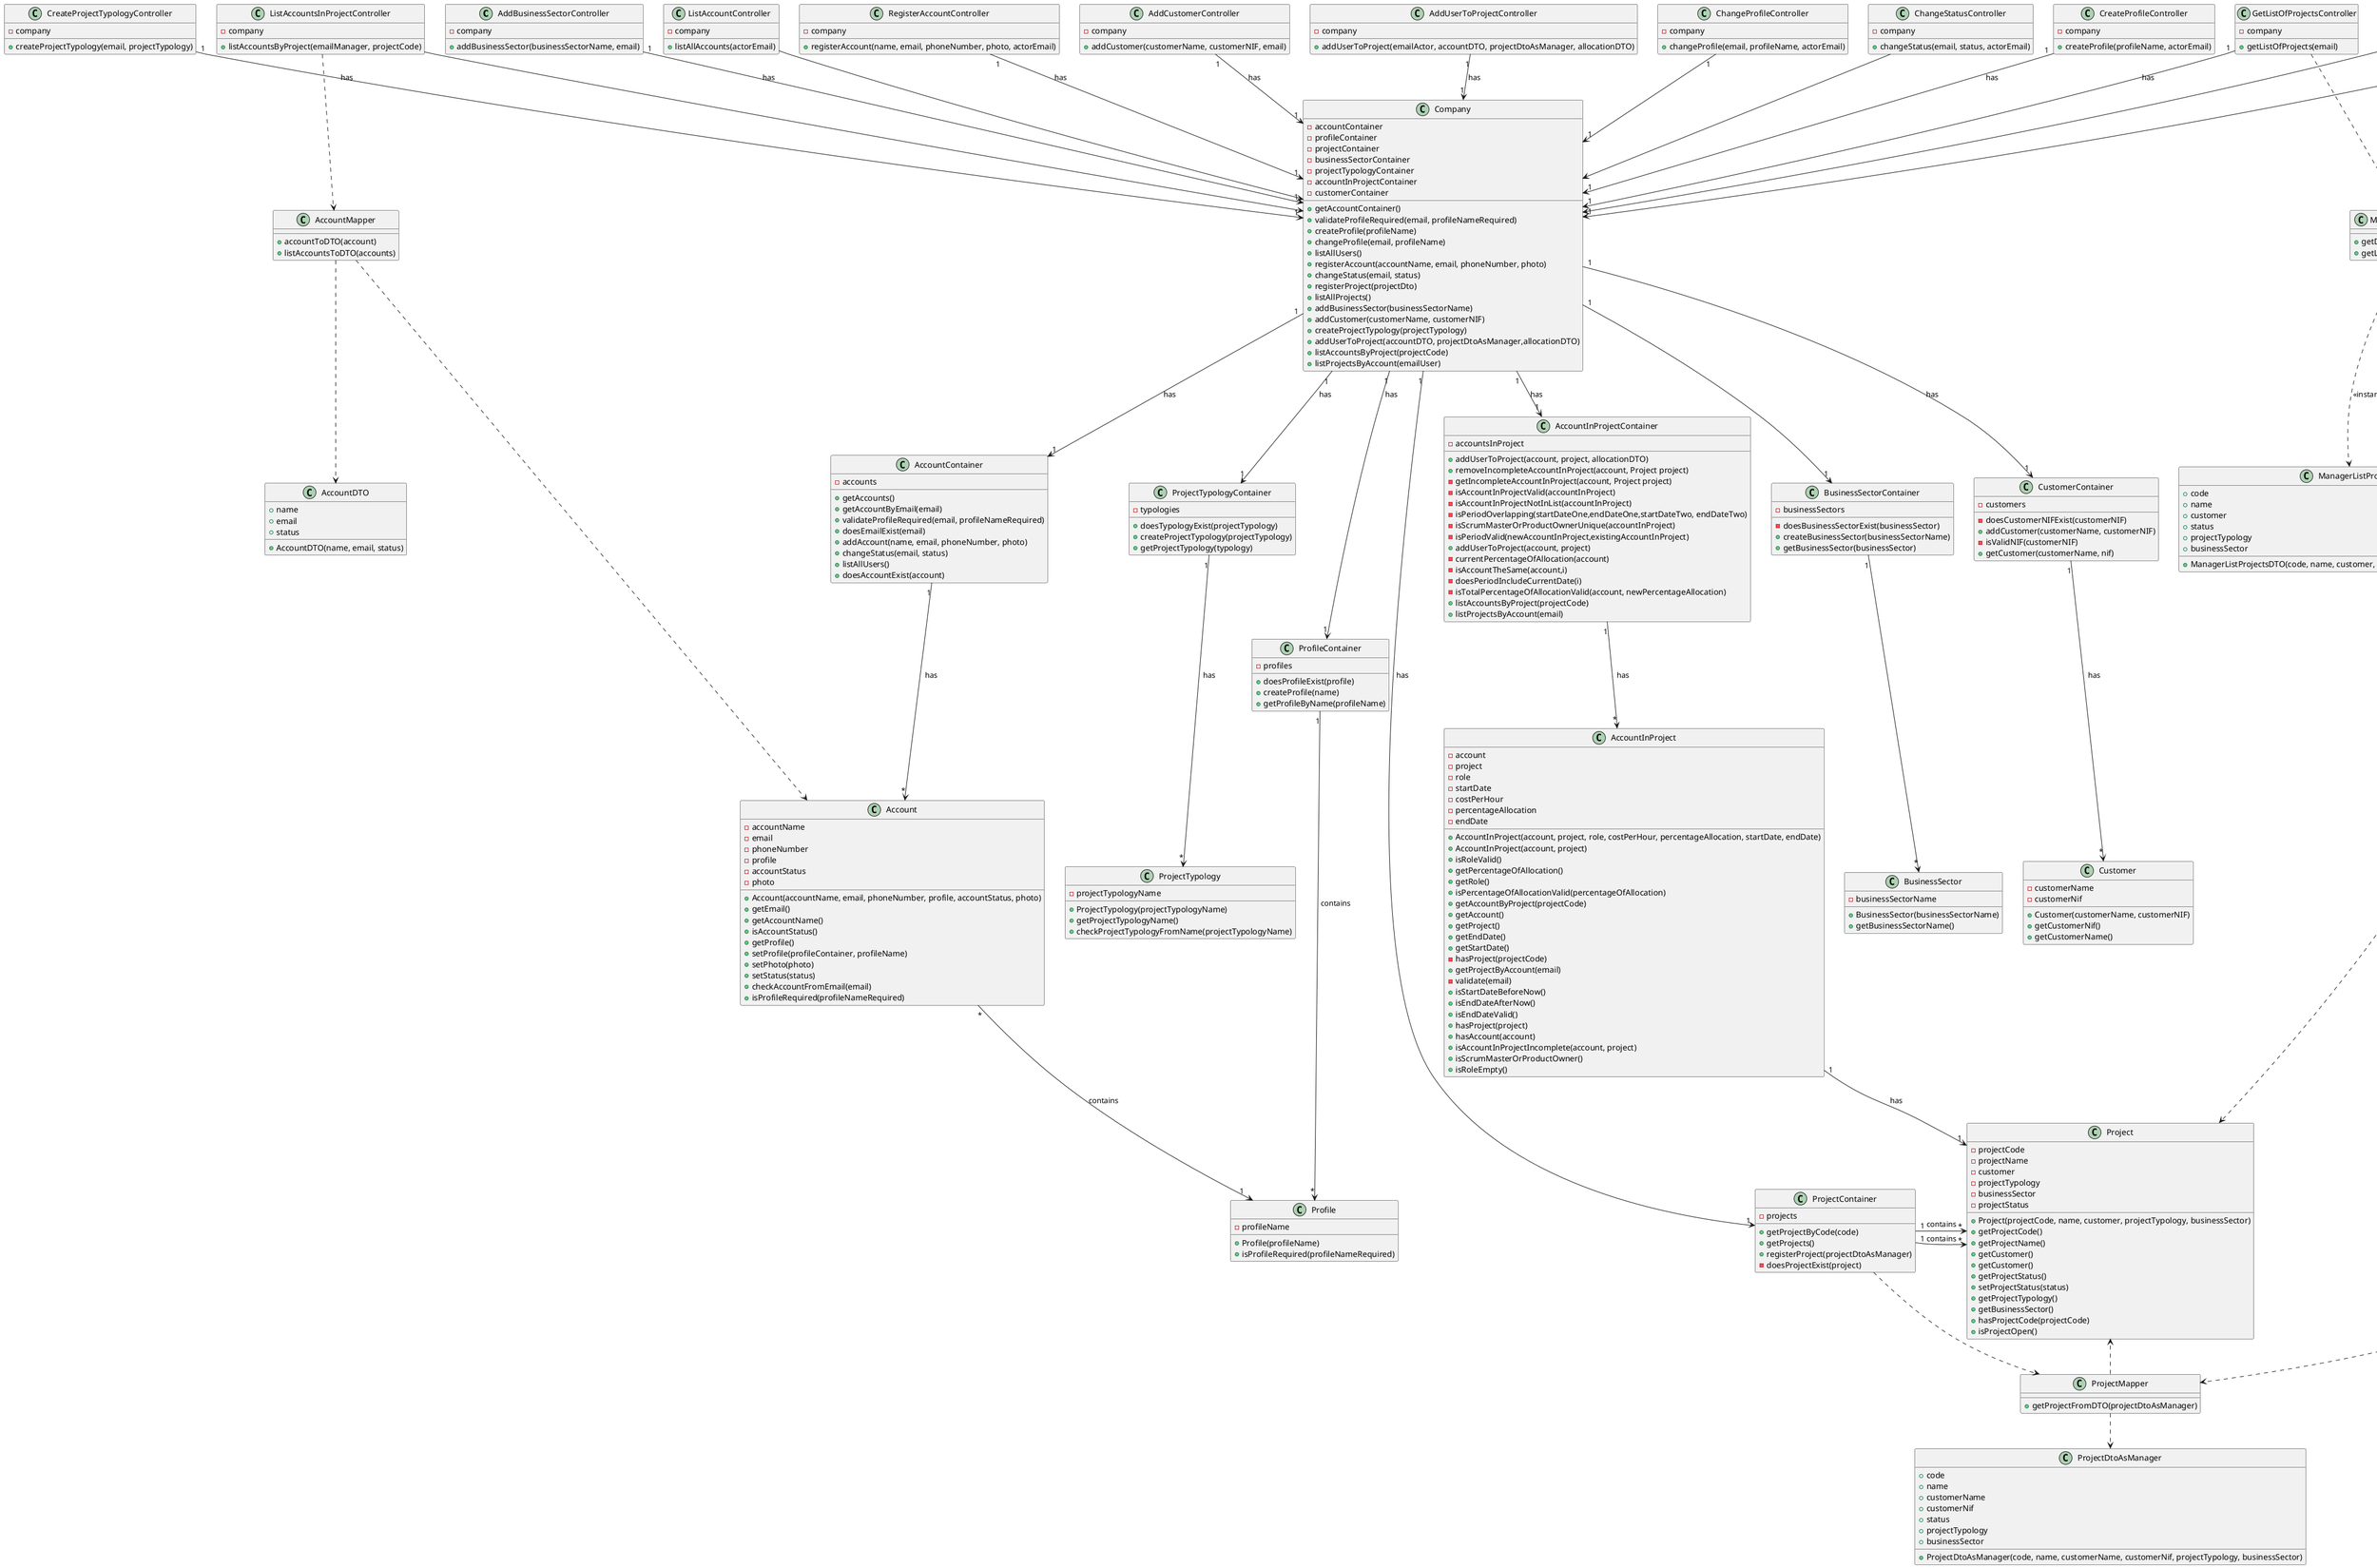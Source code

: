 @startuml
class AddBusinessSectorController {
-company
+addBusinessSector(businessSectorName, email)
}

class AddCustomerController {
-company
+addCustomer(customerName, customerNIF, email)
}

class AddUserToProjectController {
-company
+addUserToProject(emailActor, accountDTO, projectDtoAsManager, allocationDTO)
}

class ChangeProfileController {
-company
+changeProfile(email, profileName, actorEmail)
}

class ChangeStatusController {
-company
+changeStatus(email, status, actorEmail)
}

class CreateProfileController {
-company
+createProfile(profileName, actorEmail)
}

class CreateProjectTypologyController {
- company
+createProjectTypology(email, projectTypology)
}

class GetListOfProjectsController {
-company
+getListOfProjects(email)
}

class ListAccountController {
-company
+listAllAccounts(actorEmail)
}

class ListAccountsInProjectController {
-company
+listAccountsByProject(emailManager, projectCode)
}

class ListAllUsersController {
-company
+listAllUsers(actorEmail)
}

class ListProjectsInAccountController {
- company
+ listProjectsByAccount(emailUser)
}

class RegisterAccountController {
-company
+registerAccount(name, email, phoneNumber, photo, actorEmail)
}

class RegisterProjectController {
- company
+ registerProject(projectDto, email)
}


class Company {
-accountContainer
-profileContainer
-projectContainer
-businessSectorContainer
-projectTypologyContainer
-accountInProjectContainer
-customerContainer
+getAccountContainer()
+validateProfileRequired(email, profileNameRequired)
+createProfile(profileName)
+changeProfile(email, profileName)
+listAllUsers()
+registerAccount(accountName, email, phoneNumber, photo)
+changeStatus(email, status)
+registerProject(projectDto)
+listAllProjects()
+addBusinessSector(businessSectorName)
+addCustomer(customerName, customerNIF)
+createProjectTypology(projectTypology)
+addUserToProject(accountDTO, projectDtoAsManager,allocationDTO)
+listAccountsByProject(projectCode)
+listProjectsByAccount(emailUser)
}


class AccountContainer {
-accounts
+getAccounts()
+getAccountByEmail(email)
+validateProfileRequired(email, profileNameRequired)
+doesEmailExist(email)
+addAccount(name, email, phoneNumber, photo)
+changeStatus(email, status)
+listAllUsers()
+doesAccountExist(account)
}

class AccountInProjectContainer {
-accountsInProject
+addUserToProject(account, project, allocationDTO)
+removeIncompleteAccountInProject(account, Project project)
-getIncompleteAccountInProject(account, Project project)
-isAccountInProjectValid(accountInProject)
-isAccountInProjectNotInList(accountInProject)
-isPeriodOverlapping(startDateOne,endDateOne,startDateTwo, endDateTwo)
-isScrumMasterOrProductOwnerUnique(accountInProject)
-isPeriodValid(newAccountInProject,existingAccountInProject)
+addUserToProject(account, project)
-currentPercentageOfAllocation(account)
-isAccountTheSame(account,i)
-doesPeriodIncludeCurrentDate(i)
-isTotalPercentageOfAllocationValid(account, newPercentageAllocation)
+listAccountsByProject(projectCode)
+listProjectsByAccount(email)
}

class BusinessSectorContainer {
-businessSectors
-doesBusinessSectorExist(businessSector)
+createBusinessSector(businessSectorName)
+getBusinessSector(businessSector)
}

class CustomerContainer {
-customers
-doesCustomerNIFExist(customerNIF)
+addCustomer(customerName, customerNIF)
-isValidNIF(customerNIF)
+getCustomer(customerName, nif)
}

class ProfileContainer {
-profiles
+doesProfileExist(profile)
+createProfile(name)
+getProfileByName(profileName)
}

class ProjectContainer {
-projects
+getProjectByCode(code)
+getProjects()
+registerProject(projectDtoAsManager)
-doesProjectExist(project)
}

class ProjectTypologyContainer {
-typologies
+doesTypologyExist(projectTypology)
+createProjectTypology(projectTypology)
+getProjectTypology(typology)
}


class Account {
-accountName
-email
-phoneNumber
-profile
-accountStatus
-photo
+Account(accountName, email, phoneNumber, profile, accountStatus, photo)
+getEmail()
+getAccountName()
+isAccountStatus()
+getProfile()
+setProfile(profileContainer, profileName)
+setPhoto(photo)
+setStatus(status)
+checkAccountFromEmail(email)
+isProfileRequired(profileNameRequired)
}

class AccountInProject {
-account
-project
-role
-startDate
-costPerHour
-percentageAllocation
-endDate
+AccountInProject(account, project, role, costPerHour, percentageAllocation, startDate, endDate)
+AccountInProject(account, project)
+isRoleValid()
+getPercentageOfAllocation()
+getRole()
+isPercentageOfAllocationValid(percentageOfAllocation)
+getAccountByProject(projectCode)
+getAccount()
+getProject()
+getEndDate()
+getStartDate()
-hasProject(projectCode)
+getProjectByAccount(email)
-validate(email)
+isStartDateBeforeNow()
+isEndDateAfterNow()
+isEndDateValid()
+hasProject(project)
+hasAccount(account)
+isAccountInProjectIncomplete(account, project)
+isScrumMasterOrProductOwner()
+isRoleEmpty()
}

class BusinessSector {
-businessSectorName
+BusinessSector(businessSectorName)
+getBusinessSectorName()
}

class Customer {
-customerName
-customerNif
+Customer(customerName, customerNIF)
+getCustomerNif()
+getCustomerName()
}

class Profile {
-profileName
+Profile(profileName)
+isProfileRequired(profileNameRequired)
}

class Project {
-projectCode
-projectName
-customer
-projectTypology
-businessSector
-projectStatus
+Project(projectCode, name, customer, projectTypology, businessSector)
+getProjectCode()
+getProjectName()
+getCustomer()
+getCustomer()
+getProjectStatus()
+setProjectStatus(status)
+getProjectTypology()
+getBusinessSector()
+hasProjectCode(projectCode)
+isProjectOpen()
}

class ProjectTypology {
-projectTypologyName
+ProjectTypology(projectTypologyName)
+getProjectTypologyName()
+checkProjectTypologyFromName(projectTypologyName)
}

class AccountListEmailStatusMapper{
-accountToDTO(account)
+listAccountsToDTO(accounts)
}

class AccountMapper {
+accountToDTO(account)
+listAccountsToDTO(accounts)
}

class ManagerListProjectsMapper {
+getDTOFromProject(project)
+getListOfProjectsDTO(projects)
}

class ProjectMapper {
+ getProjectFromDTO(projectDtoAsManager)
}

class AccountDTO {
+name
+email
+status
+AccountDTO(name, email, status)
}

class AccountEmailStatusDTO{
+AccountEmailStatusDTO(email, status)
}

class AllocationDTO {
+role
+costPerHour
+percentageAllocation
+startDate
+endDate
+AllocationDTO(role, costPerHour, percentageAllocation, startDate, endDate)
}

class ManagerListProjectsDTO {
+code
+name
+customer
+status
+projectTypology
+businessSector
+ManagerListProjectsDTO(code, name, customer, status, projectTypology, businessSector)
}

class ProjectDtoAsManager {
+ code
+ name
+ customerName
+ customerNif
+ status
+ projectTypology
+ businessSector
+ProjectDtoAsManager(code, name, customerName, customerNif, projectTypology, businessSector)
}

'Company Containers link'
"Company" "1"-->"1" "ProfileContainer": has
"Company" "1"-->"1" "AccountContainer" : has
"Company" "1"-->"1" "ProjectTypologyContainer" : has
"Company" "1"-->"1"  "BusinessSectorContainer"
"Company" "1"-->"1" "CustomerContainer": has
"Company" "1"-->"1" "AccountInProjectContainer": has
"Company" "1"-->"1" "ProjectContainer": has

'Container model link'
"ProfileContainer" "1" --> "*" "Profile": contains
"AccountContainer" "1"--> "*" "Account" :has
"ProjectTypologyContainer" "1"-->"*" "ProjectTypology" : has
"BusinessSectorContainer" "1"-->"*"  "BusinessSector"
"CustomerContainer" "1"-->"*" "Customer": has
"AccountInProjectContainer" "1"--> "*" "AccountInProject" : has
"ProjectContainer" "1"-->"*" "Project": contains

'Account Profile Link'
"Account" "*"--> "1""Profile": contains

'US016'
"ManagerListProjectsMapper" ..> "Project"
"ListProjectInAccountController"-->"Company"
"ListProjectInAccountController"..> "ManagerListProjectsMapper"
"ManagerListProjectsMapper"..> "ManagerListProjectsDTO"

'US015'
"GetListOfProjectsController" "1"-->"1" "Company": has
"GetListOfProjectsController" ..> "ManagerListProjectsMapper"
"ManagerListProjectsMapper" ..> "ManagerListProjectsDTO": <<instantiate>>

'US014'
"ListAccountsInProjectController" --> "Company"
"ListAccountsInProjectController" ..> "AccountMapper"
"AccountMapper" ..> "AccountDTO"
"AccountMapper"..>"Account"
"AccountInProject" "1"-->"1" "Project": has

'US011_US012_US013'
"AddUserToProjectController" "1"-->"1" "Company" :has

'US010'
"RegisterProjectController" "1"-->"1" "Company": has
"ProjectMapper" ..> "ProjectDtoAsManager"
"ProjectContainer" ..> "ProjectMapper"
"RegisterProjectController" ..> "ProjectMapper"
"ProjectMapper" ..> "Project"
"ProjectContainer" "1" -left-> "*" "Project" : contains

'US009'
"AddCustomerController" "1"-->"1" "Company" : has

'US008'
"AddBusinessSectorController" "1"-->"1" "Company" : has

'US007'
"CreateProjectTypologyController""1"-->"1" "Company": has

'US006' 'US005'
"ChangeStatusController" --> "Company"

'US004'
"ListAccountController" --> "Company"

'US003'
"ChangeProfileController" "1"-->"1" "Company"

'US002'
"RegisterAccountController" "1" --> "1" "Company": has

'US001'
"CreateProfileController" "1"-->"1"  "Company" : has
@enduml